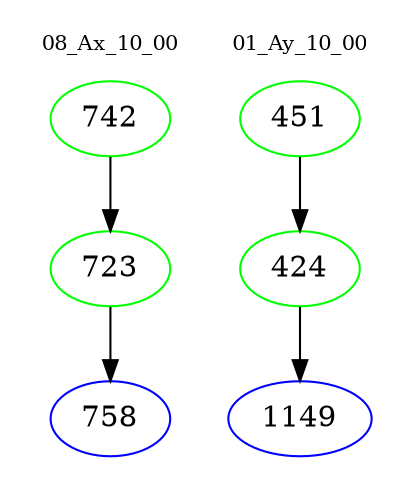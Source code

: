 digraph{
subgraph cluster_0 {
color = white
label = "08_Ax_10_00";
fontsize=10;
T0_742 [label="742", color="green"]
T0_742 -> T0_723 [color="black"]
T0_723 [label="723", color="green"]
T0_723 -> T0_758 [color="black"]
T0_758 [label="758", color="blue"]
}
subgraph cluster_1 {
color = white
label = "01_Ay_10_00";
fontsize=10;
T1_451 [label="451", color="green"]
T1_451 -> T1_424 [color="black"]
T1_424 [label="424", color="green"]
T1_424 -> T1_1149 [color="black"]
T1_1149 [label="1149", color="blue"]
}
}
